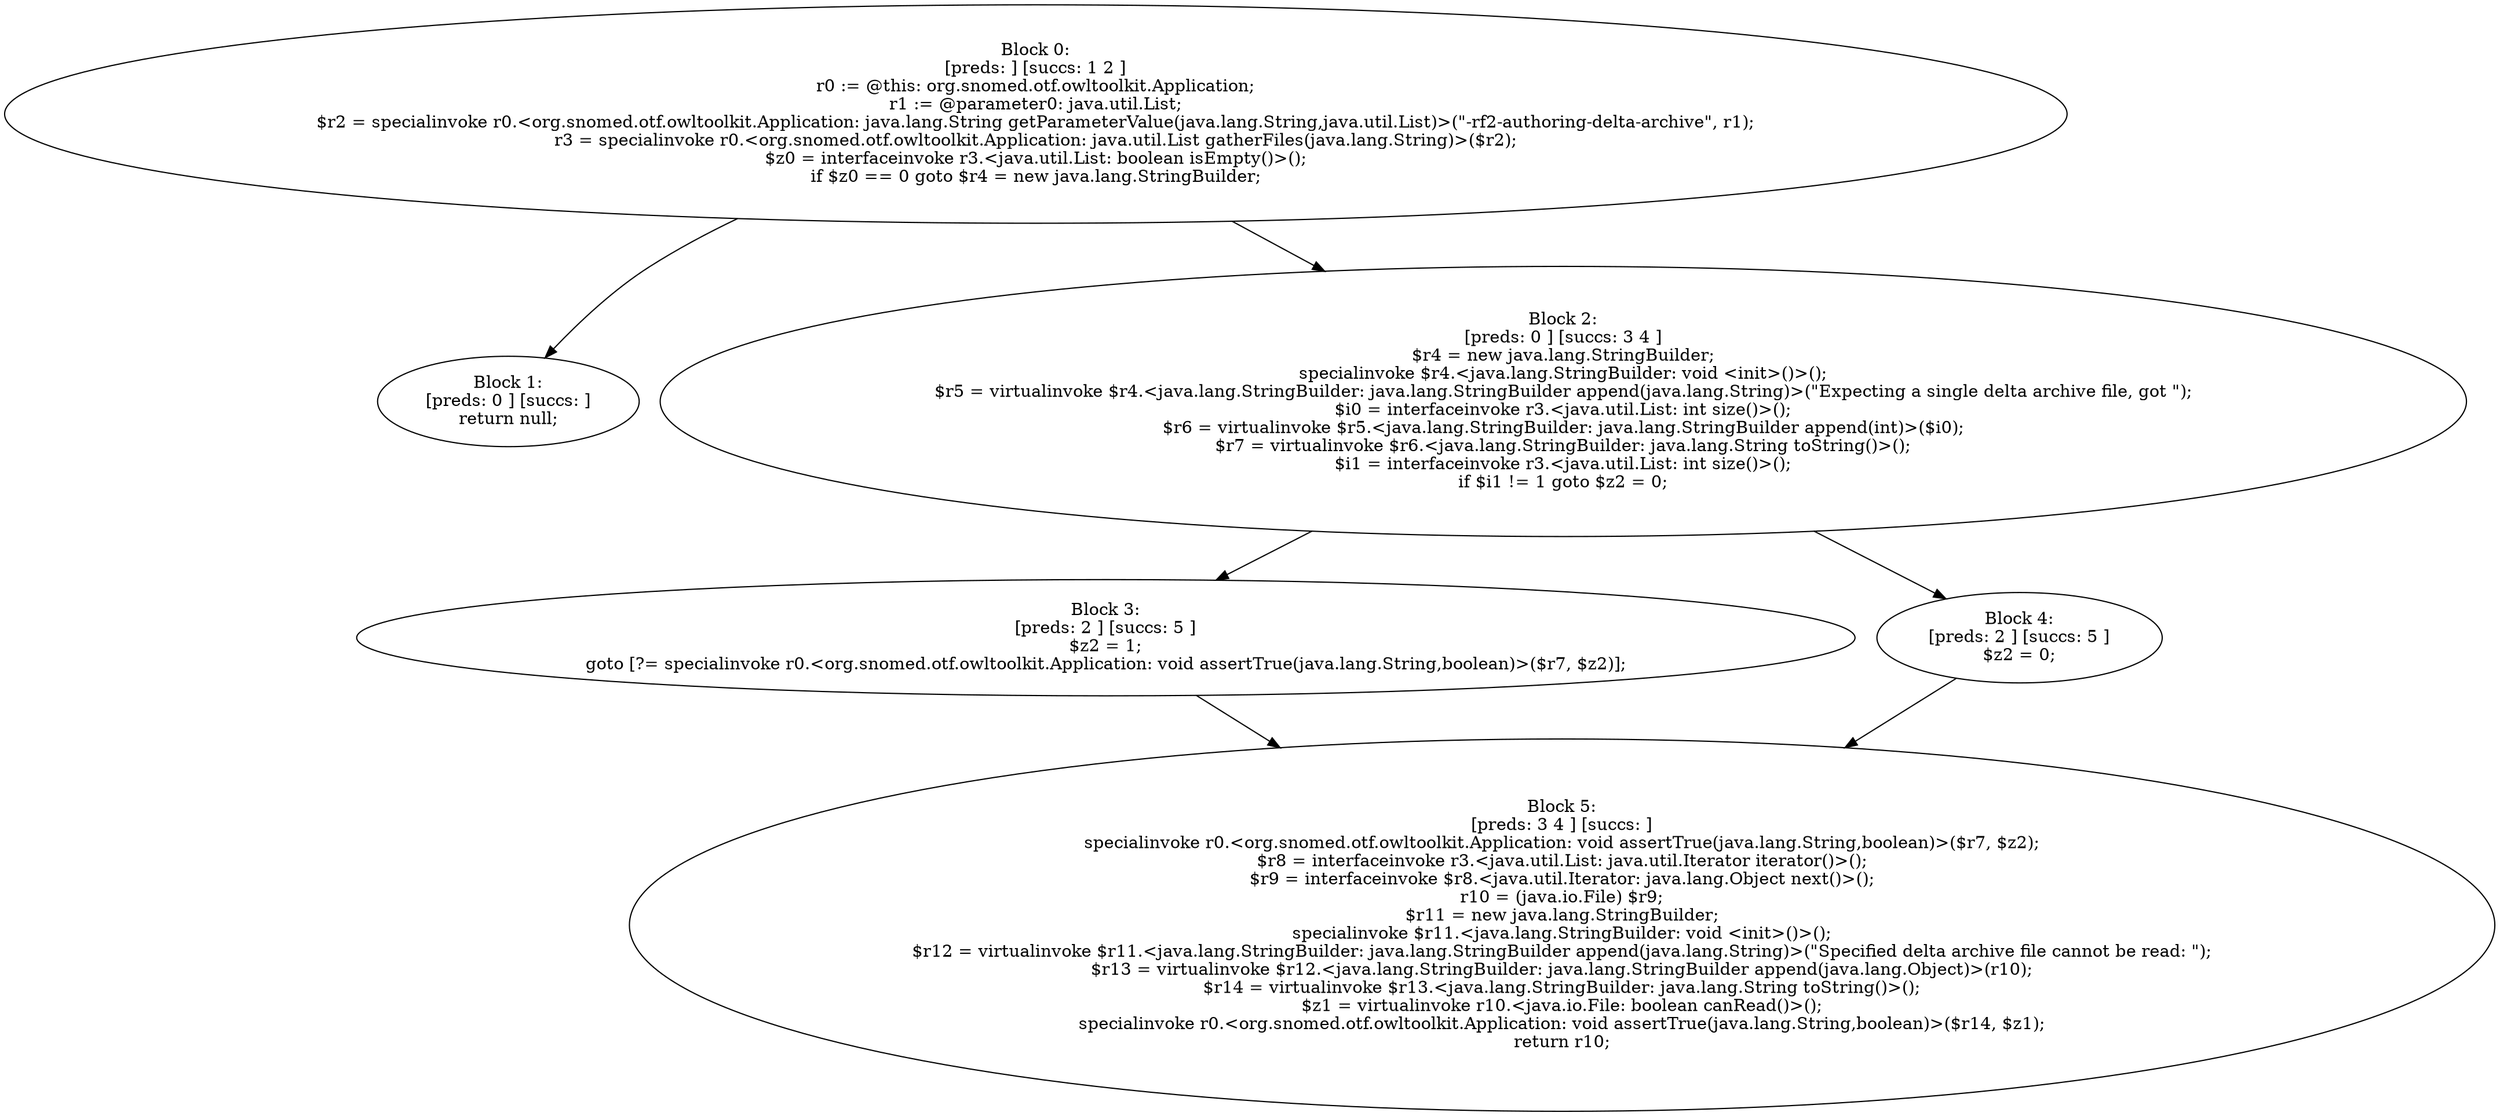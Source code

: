 digraph "unitGraph" {
    "Block 0:
[preds: ] [succs: 1 2 ]
r0 := @this: org.snomed.otf.owltoolkit.Application;
r1 := @parameter0: java.util.List;
$r2 = specialinvoke r0.<org.snomed.otf.owltoolkit.Application: java.lang.String getParameterValue(java.lang.String,java.util.List)>(\"-rf2-authoring-delta-archive\", r1);
r3 = specialinvoke r0.<org.snomed.otf.owltoolkit.Application: java.util.List gatherFiles(java.lang.String)>($r2);
$z0 = interfaceinvoke r3.<java.util.List: boolean isEmpty()>();
if $z0 == 0 goto $r4 = new java.lang.StringBuilder;
"
    "Block 1:
[preds: 0 ] [succs: ]
return null;
"
    "Block 2:
[preds: 0 ] [succs: 3 4 ]
$r4 = new java.lang.StringBuilder;
specialinvoke $r4.<java.lang.StringBuilder: void <init>()>();
$r5 = virtualinvoke $r4.<java.lang.StringBuilder: java.lang.StringBuilder append(java.lang.String)>(\"Expecting a single delta archive file, got \");
$i0 = interfaceinvoke r3.<java.util.List: int size()>();
$r6 = virtualinvoke $r5.<java.lang.StringBuilder: java.lang.StringBuilder append(int)>($i0);
$r7 = virtualinvoke $r6.<java.lang.StringBuilder: java.lang.String toString()>();
$i1 = interfaceinvoke r3.<java.util.List: int size()>();
if $i1 != 1 goto $z2 = 0;
"
    "Block 3:
[preds: 2 ] [succs: 5 ]
$z2 = 1;
goto [?= specialinvoke r0.<org.snomed.otf.owltoolkit.Application: void assertTrue(java.lang.String,boolean)>($r7, $z2)];
"
    "Block 4:
[preds: 2 ] [succs: 5 ]
$z2 = 0;
"
    "Block 5:
[preds: 3 4 ] [succs: ]
specialinvoke r0.<org.snomed.otf.owltoolkit.Application: void assertTrue(java.lang.String,boolean)>($r7, $z2);
$r8 = interfaceinvoke r3.<java.util.List: java.util.Iterator iterator()>();
$r9 = interfaceinvoke $r8.<java.util.Iterator: java.lang.Object next()>();
r10 = (java.io.File) $r9;
$r11 = new java.lang.StringBuilder;
specialinvoke $r11.<java.lang.StringBuilder: void <init>()>();
$r12 = virtualinvoke $r11.<java.lang.StringBuilder: java.lang.StringBuilder append(java.lang.String)>(\"Specified delta archive file cannot be read: \");
$r13 = virtualinvoke $r12.<java.lang.StringBuilder: java.lang.StringBuilder append(java.lang.Object)>(r10);
$r14 = virtualinvoke $r13.<java.lang.StringBuilder: java.lang.String toString()>();
$z1 = virtualinvoke r10.<java.io.File: boolean canRead()>();
specialinvoke r0.<org.snomed.otf.owltoolkit.Application: void assertTrue(java.lang.String,boolean)>($r14, $z1);
return r10;
"
    "Block 0:
[preds: ] [succs: 1 2 ]
r0 := @this: org.snomed.otf.owltoolkit.Application;
r1 := @parameter0: java.util.List;
$r2 = specialinvoke r0.<org.snomed.otf.owltoolkit.Application: java.lang.String getParameterValue(java.lang.String,java.util.List)>(\"-rf2-authoring-delta-archive\", r1);
r3 = specialinvoke r0.<org.snomed.otf.owltoolkit.Application: java.util.List gatherFiles(java.lang.String)>($r2);
$z0 = interfaceinvoke r3.<java.util.List: boolean isEmpty()>();
if $z0 == 0 goto $r4 = new java.lang.StringBuilder;
"->"Block 1:
[preds: 0 ] [succs: ]
return null;
";
    "Block 0:
[preds: ] [succs: 1 2 ]
r0 := @this: org.snomed.otf.owltoolkit.Application;
r1 := @parameter0: java.util.List;
$r2 = specialinvoke r0.<org.snomed.otf.owltoolkit.Application: java.lang.String getParameterValue(java.lang.String,java.util.List)>(\"-rf2-authoring-delta-archive\", r1);
r3 = specialinvoke r0.<org.snomed.otf.owltoolkit.Application: java.util.List gatherFiles(java.lang.String)>($r2);
$z0 = interfaceinvoke r3.<java.util.List: boolean isEmpty()>();
if $z0 == 0 goto $r4 = new java.lang.StringBuilder;
"->"Block 2:
[preds: 0 ] [succs: 3 4 ]
$r4 = new java.lang.StringBuilder;
specialinvoke $r4.<java.lang.StringBuilder: void <init>()>();
$r5 = virtualinvoke $r4.<java.lang.StringBuilder: java.lang.StringBuilder append(java.lang.String)>(\"Expecting a single delta archive file, got \");
$i0 = interfaceinvoke r3.<java.util.List: int size()>();
$r6 = virtualinvoke $r5.<java.lang.StringBuilder: java.lang.StringBuilder append(int)>($i0);
$r7 = virtualinvoke $r6.<java.lang.StringBuilder: java.lang.String toString()>();
$i1 = interfaceinvoke r3.<java.util.List: int size()>();
if $i1 != 1 goto $z2 = 0;
";
    "Block 2:
[preds: 0 ] [succs: 3 4 ]
$r4 = new java.lang.StringBuilder;
specialinvoke $r4.<java.lang.StringBuilder: void <init>()>();
$r5 = virtualinvoke $r4.<java.lang.StringBuilder: java.lang.StringBuilder append(java.lang.String)>(\"Expecting a single delta archive file, got \");
$i0 = interfaceinvoke r3.<java.util.List: int size()>();
$r6 = virtualinvoke $r5.<java.lang.StringBuilder: java.lang.StringBuilder append(int)>($i0);
$r7 = virtualinvoke $r6.<java.lang.StringBuilder: java.lang.String toString()>();
$i1 = interfaceinvoke r3.<java.util.List: int size()>();
if $i1 != 1 goto $z2 = 0;
"->"Block 3:
[preds: 2 ] [succs: 5 ]
$z2 = 1;
goto [?= specialinvoke r0.<org.snomed.otf.owltoolkit.Application: void assertTrue(java.lang.String,boolean)>($r7, $z2)];
";
    "Block 2:
[preds: 0 ] [succs: 3 4 ]
$r4 = new java.lang.StringBuilder;
specialinvoke $r4.<java.lang.StringBuilder: void <init>()>();
$r5 = virtualinvoke $r4.<java.lang.StringBuilder: java.lang.StringBuilder append(java.lang.String)>(\"Expecting a single delta archive file, got \");
$i0 = interfaceinvoke r3.<java.util.List: int size()>();
$r6 = virtualinvoke $r5.<java.lang.StringBuilder: java.lang.StringBuilder append(int)>($i0);
$r7 = virtualinvoke $r6.<java.lang.StringBuilder: java.lang.String toString()>();
$i1 = interfaceinvoke r3.<java.util.List: int size()>();
if $i1 != 1 goto $z2 = 0;
"->"Block 4:
[preds: 2 ] [succs: 5 ]
$z2 = 0;
";
    "Block 3:
[preds: 2 ] [succs: 5 ]
$z2 = 1;
goto [?= specialinvoke r0.<org.snomed.otf.owltoolkit.Application: void assertTrue(java.lang.String,boolean)>($r7, $z2)];
"->"Block 5:
[preds: 3 4 ] [succs: ]
specialinvoke r0.<org.snomed.otf.owltoolkit.Application: void assertTrue(java.lang.String,boolean)>($r7, $z2);
$r8 = interfaceinvoke r3.<java.util.List: java.util.Iterator iterator()>();
$r9 = interfaceinvoke $r8.<java.util.Iterator: java.lang.Object next()>();
r10 = (java.io.File) $r9;
$r11 = new java.lang.StringBuilder;
specialinvoke $r11.<java.lang.StringBuilder: void <init>()>();
$r12 = virtualinvoke $r11.<java.lang.StringBuilder: java.lang.StringBuilder append(java.lang.String)>(\"Specified delta archive file cannot be read: \");
$r13 = virtualinvoke $r12.<java.lang.StringBuilder: java.lang.StringBuilder append(java.lang.Object)>(r10);
$r14 = virtualinvoke $r13.<java.lang.StringBuilder: java.lang.String toString()>();
$z1 = virtualinvoke r10.<java.io.File: boolean canRead()>();
specialinvoke r0.<org.snomed.otf.owltoolkit.Application: void assertTrue(java.lang.String,boolean)>($r14, $z1);
return r10;
";
    "Block 4:
[preds: 2 ] [succs: 5 ]
$z2 = 0;
"->"Block 5:
[preds: 3 4 ] [succs: ]
specialinvoke r0.<org.snomed.otf.owltoolkit.Application: void assertTrue(java.lang.String,boolean)>($r7, $z2);
$r8 = interfaceinvoke r3.<java.util.List: java.util.Iterator iterator()>();
$r9 = interfaceinvoke $r8.<java.util.Iterator: java.lang.Object next()>();
r10 = (java.io.File) $r9;
$r11 = new java.lang.StringBuilder;
specialinvoke $r11.<java.lang.StringBuilder: void <init>()>();
$r12 = virtualinvoke $r11.<java.lang.StringBuilder: java.lang.StringBuilder append(java.lang.String)>(\"Specified delta archive file cannot be read: \");
$r13 = virtualinvoke $r12.<java.lang.StringBuilder: java.lang.StringBuilder append(java.lang.Object)>(r10);
$r14 = virtualinvoke $r13.<java.lang.StringBuilder: java.lang.String toString()>();
$z1 = virtualinvoke r10.<java.io.File: boolean canRead()>();
specialinvoke r0.<org.snomed.otf.owltoolkit.Application: void assertTrue(java.lang.String,boolean)>($r14, $z1);
return r10;
";
}

